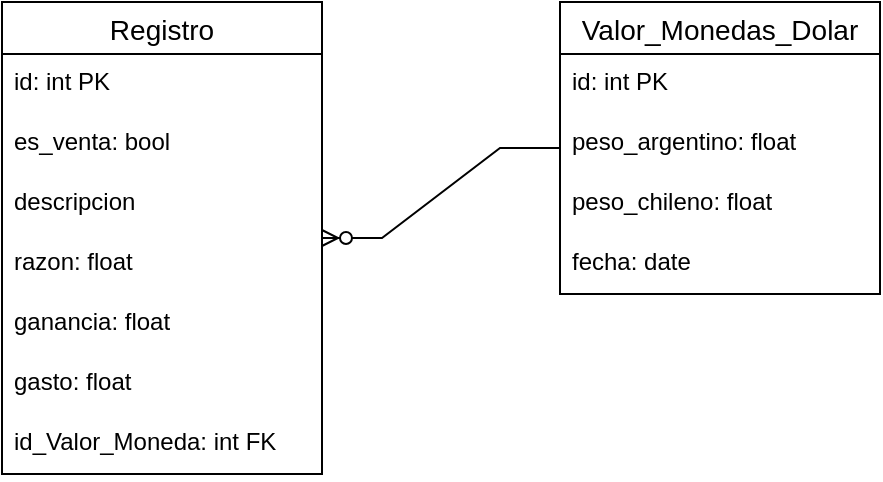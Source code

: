 <mxfile version="20.7.4" type="device"><diagram id="YZAFG3gO8c-fNfCiudUk" name="Página-1"><mxGraphModel dx="1036" dy="621" grid="1" gridSize="10" guides="1" tooltips="1" connect="1" arrows="1" fold="1" page="1" pageScale="1" pageWidth="827" pageHeight="1169" math="0" shadow="0"><root><mxCell id="0"/><mxCell id="1" parent="0"/><mxCell id="_Hw-IHOXgBf-ctfHvI8p-2" value="Registro" style="swimlane;fontStyle=0;childLayout=stackLayout;horizontal=1;startSize=26;horizontalStack=0;resizeParent=1;resizeParentMax=0;resizeLast=0;collapsible=1;marginBottom=0;align=center;fontSize=14;" vertex="1" parent="1"><mxGeometry x="121" y="80" width="160" height="236" as="geometry"/></mxCell><mxCell id="_Hw-IHOXgBf-ctfHvI8p-3" value="id: int PK" style="text;strokeColor=none;fillColor=none;spacingLeft=4;spacingRight=4;overflow=hidden;rotatable=0;points=[[0,0.5],[1,0.5]];portConstraint=eastwest;fontSize=12;" vertex="1" parent="_Hw-IHOXgBf-ctfHvI8p-2"><mxGeometry y="26" width="160" height="30" as="geometry"/></mxCell><mxCell id="_Hw-IHOXgBf-ctfHvI8p-20" value="es_venta: bool" style="text;strokeColor=none;fillColor=none;spacingLeft=4;spacingRight=4;overflow=hidden;rotatable=0;points=[[0,0.5],[1,0.5]];portConstraint=eastwest;fontSize=12;" vertex="1" parent="_Hw-IHOXgBf-ctfHvI8p-2"><mxGeometry y="56" width="160" height="30" as="geometry"/></mxCell><mxCell id="_Hw-IHOXgBf-ctfHvI8p-21" value="descripcion" style="text;strokeColor=none;fillColor=none;spacingLeft=4;spacingRight=4;overflow=hidden;rotatable=0;points=[[0,0.5],[1,0.5]];portConstraint=eastwest;fontSize=12;" vertex="1" parent="_Hw-IHOXgBf-ctfHvI8p-2"><mxGeometry y="86" width="160" height="30" as="geometry"/></mxCell><mxCell id="_Hw-IHOXgBf-ctfHvI8p-4" value="razon: float" style="text;strokeColor=none;fillColor=none;spacingLeft=4;spacingRight=4;overflow=hidden;rotatable=0;points=[[0,0.5],[1,0.5]];portConstraint=eastwest;fontSize=12;" vertex="1" parent="_Hw-IHOXgBf-ctfHvI8p-2"><mxGeometry y="116" width="160" height="30" as="geometry"/></mxCell><mxCell id="_Hw-IHOXgBf-ctfHvI8p-7" value="ganancia: float" style="text;strokeColor=none;fillColor=none;spacingLeft=4;spacingRight=4;overflow=hidden;rotatable=0;points=[[0,0.5],[1,0.5]];portConstraint=eastwest;fontSize=12;" vertex="1" parent="_Hw-IHOXgBf-ctfHvI8p-2"><mxGeometry y="146" width="160" height="30" as="geometry"/></mxCell><mxCell id="_Hw-IHOXgBf-ctfHvI8p-6" value="gasto: float" style="text;strokeColor=none;fillColor=none;spacingLeft=4;spacingRight=4;overflow=hidden;rotatable=0;points=[[0,0.5],[1,0.5]];portConstraint=eastwest;fontSize=12;" vertex="1" parent="_Hw-IHOXgBf-ctfHvI8p-2"><mxGeometry y="176" width="160" height="30" as="geometry"/></mxCell><mxCell id="_Hw-IHOXgBf-ctfHvI8p-18" value="id_Valor_Moneda: int FK" style="text;strokeColor=none;fillColor=none;spacingLeft=4;spacingRight=4;overflow=hidden;rotatable=0;points=[[0,0.5],[1,0.5]];portConstraint=eastwest;fontSize=12;" vertex="1" parent="_Hw-IHOXgBf-ctfHvI8p-2"><mxGeometry y="206" width="160" height="30" as="geometry"/></mxCell><mxCell id="_Hw-IHOXgBf-ctfHvI8p-10" value="Valor_Monedas_Dolar" style="swimlane;fontStyle=0;childLayout=stackLayout;horizontal=1;startSize=26;horizontalStack=0;resizeParent=1;resizeParentMax=0;resizeLast=0;collapsible=1;marginBottom=0;align=center;fontSize=14;" vertex="1" parent="1"><mxGeometry x="400" y="80" width="160" height="146" as="geometry"/></mxCell><mxCell id="_Hw-IHOXgBf-ctfHvI8p-11" value="id: int PK" style="text;strokeColor=none;fillColor=none;spacingLeft=4;spacingRight=4;overflow=hidden;rotatable=0;points=[[0,0.5],[1,0.5]];portConstraint=eastwest;fontSize=12;" vertex="1" parent="_Hw-IHOXgBf-ctfHvI8p-10"><mxGeometry y="26" width="160" height="30" as="geometry"/></mxCell><mxCell id="_Hw-IHOXgBf-ctfHvI8p-13" value="peso_argentino: float" style="text;strokeColor=none;fillColor=none;spacingLeft=4;spacingRight=4;overflow=hidden;rotatable=0;points=[[0,0.5],[1,0.5]];portConstraint=eastwest;fontSize=12;" vertex="1" parent="_Hw-IHOXgBf-ctfHvI8p-10"><mxGeometry y="56" width="160" height="30" as="geometry"/></mxCell><mxCell id="_Hw-IHOXgBf-ctfHvI8p-14" value="peso_chileno: float" style="text;strokeColor=none;fillColor=none;spacingLeft=4;spacingRight=4;overflow=hidden;rotatable=0;points=[[0,0.5],[1,0.5]];portConstraint=eastwest;fontSize=12;" vertex="1" parent="_Hw-IHOXgBf-ctfHvI8p-10"><mxGeometry y="86" width="160" height="30" as="geometry"/></mxCell><mxCell id="_Hw-IHOXgBf-ctfHvI8p-15" value="fecha: date" style="text;strokeColor=none;fillColor=none;spacingLeft=4;spacingRight=4;overflow=hidden;rotatable=0;points=[[0,0.5],[1,0.5]];portConstraint=eastwest;fontSize=12;" vertex="1" parent="_Hw-IHOXgBf-ctfHvI8p-10"><mxGeometry y="116" width="160" height="30" as="geometry"/></mxCell><mxCell id="_Hw-IHOXgBf-ctfHvI8p-19" value="" style="edgeStyle=entityRelationEdgeStyle;fontSize=12;html=1;endArrow=ERzeroToMany;endFill=1;rounded=0;" edge="1" parent="1" source="_Hw-IHOXgBf-ctfHvI8p-10" target="_Hw-IHOXgBf-ctfHvI8p-2"><mxGeometry width="100" height="100" relative="1" as="geometry"><mxPoint x="290" y="400" as="sourcePoint"/><mxPoint x="390" y="300" as="targetPoint"/></mxGeometry></mxCell></root></mxGraphModel></diagram></mxfile>